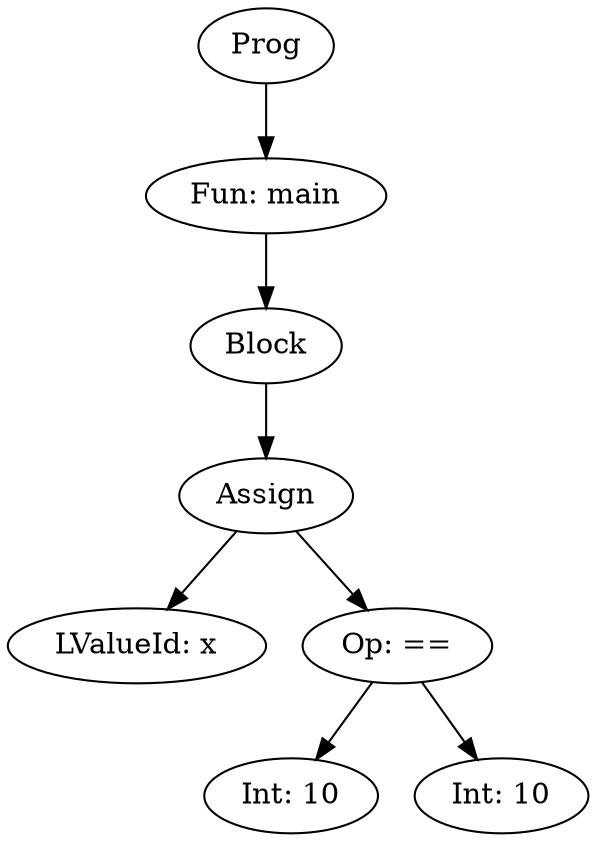 digraph AST {
"Prog166239592" [label="Prog"];
"Fun248609774" [label="Fun: main"];
"Prog166239592" -> "Fun248609774";
"CmdBlock708049632" [label="Block"];
"Fun248609774" -> "CmdBlock708049632";
"CmdAssign1887400018" [label="Assign"];
"CmdBlock708049632" -> "CmdAssign1887400018";
"LValueId285377351" [label="LValueId: x"];
"CmdAssign1887400018" -> "LValueId285377351";
"ExpBinOp344560770" [label="Op: =="];
"CmdAssign1887400018" -> "ExpBinOp344560770";
"ExpInt559450121" [label="Int: 10"];
"ExpBinOp344560770" -> "ExpInt559450121";
"ExpInt242481580" [label="Int: 10"];
"ExpBinOp344560770" -> "ExpInt242481580";
}
